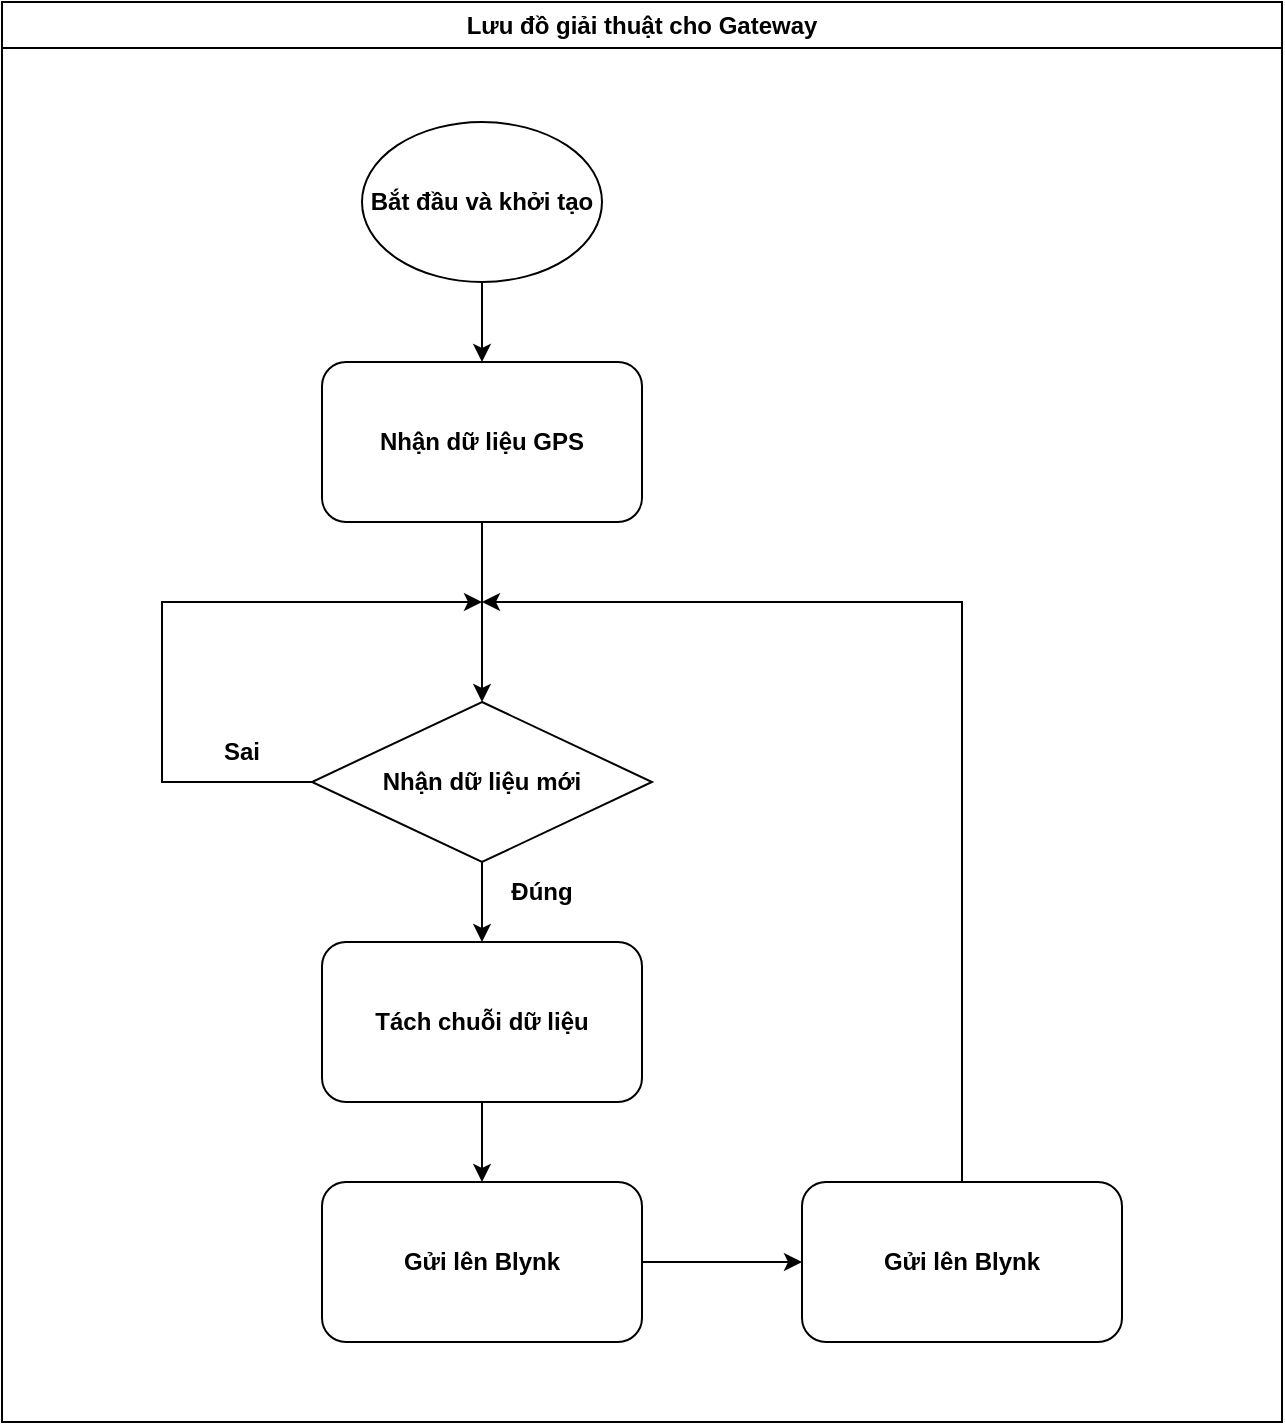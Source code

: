 <mxfile version="25.0.1">
  <diagram name="Trang-1" id="WVpL6d7BMUk6t8sLkdeg">
    <mxGraphModel dx="1677" dy="885" grid="1" gridSize="10" guides="1" tooltips="1" connect="1" arrows="1" fold="1" page="1" pageScale="1" pageWidth="1654" pageHeight="2336" math="0" shadow="0">
      <root>
        <mxCell id="0" />
        <mxCell id="1" parent="0" />
        <mxCell id="loLpUnOwnIB5S4eLljjq-3" value="Lưu đồ giải thuật cho Gateway" style="swimlane;whiteSpace=wrap;html=1;" vertex="1" parent="1">
          <mxGeometry x="280" y="130" width="640" height="710" as="geometry" />
        </mxCell>
        <mxCell id="loLpUnOwnIB5S4eLljjq-1" style="edgeStyle=orthogonalEdgeStyle;rounded=0;orthogonalLoop=1;jettySize=auto;html=1;exitX=0.5;exitY=1;exitDx=0;exitDy=0;entryX=0.5;entryY=0;entryDx=0;entryDy=0;" edge="1" parent="loLpUnOwnIB5S4eLljjq-3" source="loLpUnOwnIB5S4eLljjq-2" target="loLpUnOwnIB5S4eLljjq-14">
          <mxGeometry relative="1" as="geometry" />
        </mxCell>
        <mxCell id="loLpUnOwnIB5S4eLljjq-2" value="&lt;span&gt;Bắt đầu và khởi tạo&lt;/span&gt;" style="ellipse;whiteSpace=wrap;html=1;fontStyle=1" vertex="1" parent="loLpUnOwnIB5S4eLljjq-3">
          <mxGeometry x="180" y="60" width="120" height="80" as="geometry" />
        </mxCell>
        <mxCell id="loLpUnOwnIB5S4eLljjq-19" style="edgeStyle=orthogonalEdgeStyle;rounded=0;orthogonalLoop=1;jettySize=auto;html=1;exitX=0.5;exitY=1;exitDx=0;exitDy=0;entryX=0.5;entryY=0;entryDx=0;entryDy=0;" edge="1" parent="loLpUnOwnIB5S4eLljjq-3" source="loLpUnOwnIB5S4eLljjq-16" target="loLpUnOwnIB5S4eLljjq-4">
          <mxGeometry relative="1" as="geometry" />
        </mxCell>
        <mxCell id="loLpUnOwnIB5S4eLljjq-27" style="edgeStyle=orthogonalEdgeStyle;rounded=0;orthogonalLoop=1;jettySize=auto;html=1;exitX=0;exitY=0.5;exitDx=0;exitDy=0;" edge="1" parent="loLpUnOwnIB5S4eLljjq-3" source="loLpUnOwnIB5S4eLljjq-16">
          <mxGeometry relative="1" as="geometry">
            <mxPoint x="240.0" y="300" as="targetPoint" />
            <Array as="points">
              <mxPoint x="80" y="390" />
              <mxPoint x="80" y="300" />
            </Array>
          </mxGeometry>
        </mxCell>
        <mxCell id="loLpUnOwnIB5S4eLljjq-16" value="Nhận dữ liệu mới" style="rhombus;whiteSpace=wrap;html=1;fontStyle=1" vertex="1" parent="loLpUnOwnIB5S4eLljjq-3">
          <mxGeometry x="155" y="350" width="170" height="80" as="geometry" />
        </mxCell>
        <mxCell id="loLpUnOwnIB5S4eLljjq-20" style="edgeStyle=orthogonalEdgeStyle;rounded=0;orthogonalLoop=1;jettySize=auto;html=1;exitX=0.5;exitY=1;exitDx=0;exitDy=0;entryX=0.5;entryY=0;entryDx=0;entryDy=0;" edge="1" parent="loLpUnOwnIB5S4eLljjq-3" source="loLpUnOwnIB5S4eLljjq-4" target="loLpUnOwnIB5S4eLljjq-18">
          <mxGeometry relative="1" as="geometry" />
        </mxCell>
        <mxCell id="loLpUnOwnIB5S4eLljjq-4" value="Tách chuỗi dữ liệu" style="rounded=1;whiteSpace=wrap;html=1;fontStyle=1" vertex="1" parent="loLpUnOwnIB5S4eLljjq-3">
          <mxGeometry x="160" y="470" width="160" height="80" as="geometry" />
        </mxCell>
        <mxCell id="loLpUnOwnIB5S4eLljjq-26" style="edgeStyle=orthogonalEdgeStyle;rounded=0;orthogonalLoop=1;jettySize=auto;html=1;exitX=0.5;exitY=0;exitDx=0;exitDy=0;" edge="1" parent="loLpUnOwnIB5S4eLljjq-3" source="loLpUnOwnIB5S4eLljjq-6">
          <mxGeometry relative="1" as="geometry">
            <mxPoint x="240" y="300" as="targetPoint" />
            <Array as="points">
              <mxPoint x="480" y="300" />
              <mxPoint x="240" y="300" />
            </Array>
          </mxGeometry>
        </mxCell>
        <mxCell id="loLpUnOwnIB5S4eLljjq-6" value="Gửi lên Blynk" style="rounded=1;whiteSpace=wrap;html=1;fontStyle=1" vertex="1" parent="loLpUnOwnIB5S4eLljjq-3">
          <mxGeometry x="400" y="590" width="160" height="80" as="geometry" />
        </mxCell>
        <mxCell id="loLpUnOwnIB5S4eLljjq-25" style="edgeStyle=orthogonalEdgeStyle;rounded=0;orthogonalLoop=1;jettySize=auto;html=1;exitX=1;exitY=0.5;exitDx=0;exitDy=0;entryX=0;entryY=0.5;entryDx=0;entryDy=0;" edge="1" parent="loLpUnOwnIB5S4eLljjq-3" source="loLpUnOwnIB5S4eLljjq-18" target="loLpUnOwnIB5S4eLljjq-6">
          <mxGeometry relative="1" as="geometry" />
        </mxCell>
        <mxCell id="loLpUnOwnIB5S4eLljjq-18" value="Gửi lên Blynk" style="rounded=1;whiteSpace=wrap;html=1;fontStyle=1" vertex="1" parent="loLpUnOwnIB5S4eLljjq-3">
          <mxGeometry x="160" y="590" width="160" height="80" as="geometry" />
        </mxCell>
        <mxCell id="loLpUnOwnIB5S4eLljjq-11" value="&lt;b&gt;Đúng&lt;/b&gt;" style="text;html=1;align=center;verticalAlign=middle;whiteSpace=wrap;rounded=0;" vertex="1" parent="loLpUnOwnIB5S4eLljjq-3">
          <mxGeometry x="240" y="430" width="60" height="30" as="geometry" />
        </mxCell>
        <mxCell id="loLpUnOwnIB5S4eLljjq-24" value="&lt;b&gt;Sai&lt;/b&gt;" style="text;html=1;align=center;verticalAlign=middle;whiteSpace=wrap;rounded=0;" vertex="1" parent="loLpUnOwnIB5S4eLljjq-3">
          <mxGeometry x="90" y="360" width="60" height="30" as="geometry" />
        </mxCell>
        <mxCell id="loLpUnOwnIB5S4eLljjq-17" style="edgeStyle=orthogonalEdgeStyle;rounded=0;orthogonalLoop=1;jettySize=auto;html=1;exitX=0.5;exitY=1;exitDx=0;exitDy=0;entryX=0.5;entryY=0;entryDx=0;entryDy=0;" edge="1" parent="loLpUnOwnIB5S4eLljjq-3" source="loLpUnOwnIB5S4eLljjq-14" target="loLpUnOwnIB5S4eLljjq-16">
          <mxGeometry relative="1" as="geometry" />
        </mxCell>
        <mxCell id="loLpUnOwnIB5S4eLljjq-14" value="Nhận dữ liệu GPS" style="rounded=1;whiteSpace=wrap;html=1;fontStyle=1" vertex="1" parent="loLpUnOwnIB5S4eLljjq-3">
          <mxGeometry x="160" y="180" width="160" height="80" as="geometry" />
        </mxCell>
      </root>
    </mxGraphModel>
  </diagram>
</mxfile>
